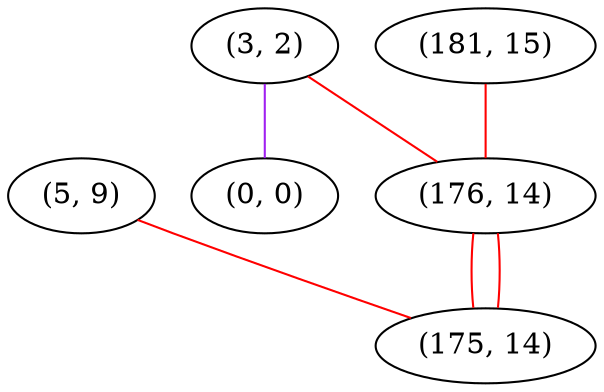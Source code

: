 graph "" {
"(5, 9)";
"(3, 2)";
"(181, 15)";
"(0, 0)";
"(176, 14)";
"(175, 14)";
"(5, 9)" -- "(175, 14)"  [color=red, key=0, weight=1];
"(3, 2)" -- "(176, 14)"  [color=red, key=0, weight=1];
"(3, 2)" -- "(0, 0)"  [color=purple, key=0, weight=4];
"(181, 15)" -- "(176, 14)"  [color=red, key=0, weight=1];
"(176, 14)" -- "(175, 14)"  [color=red, key=0, weight=1];
"(176, 14)" -- "(175, 14)"  [color=red, key=1, weight=1];
}
